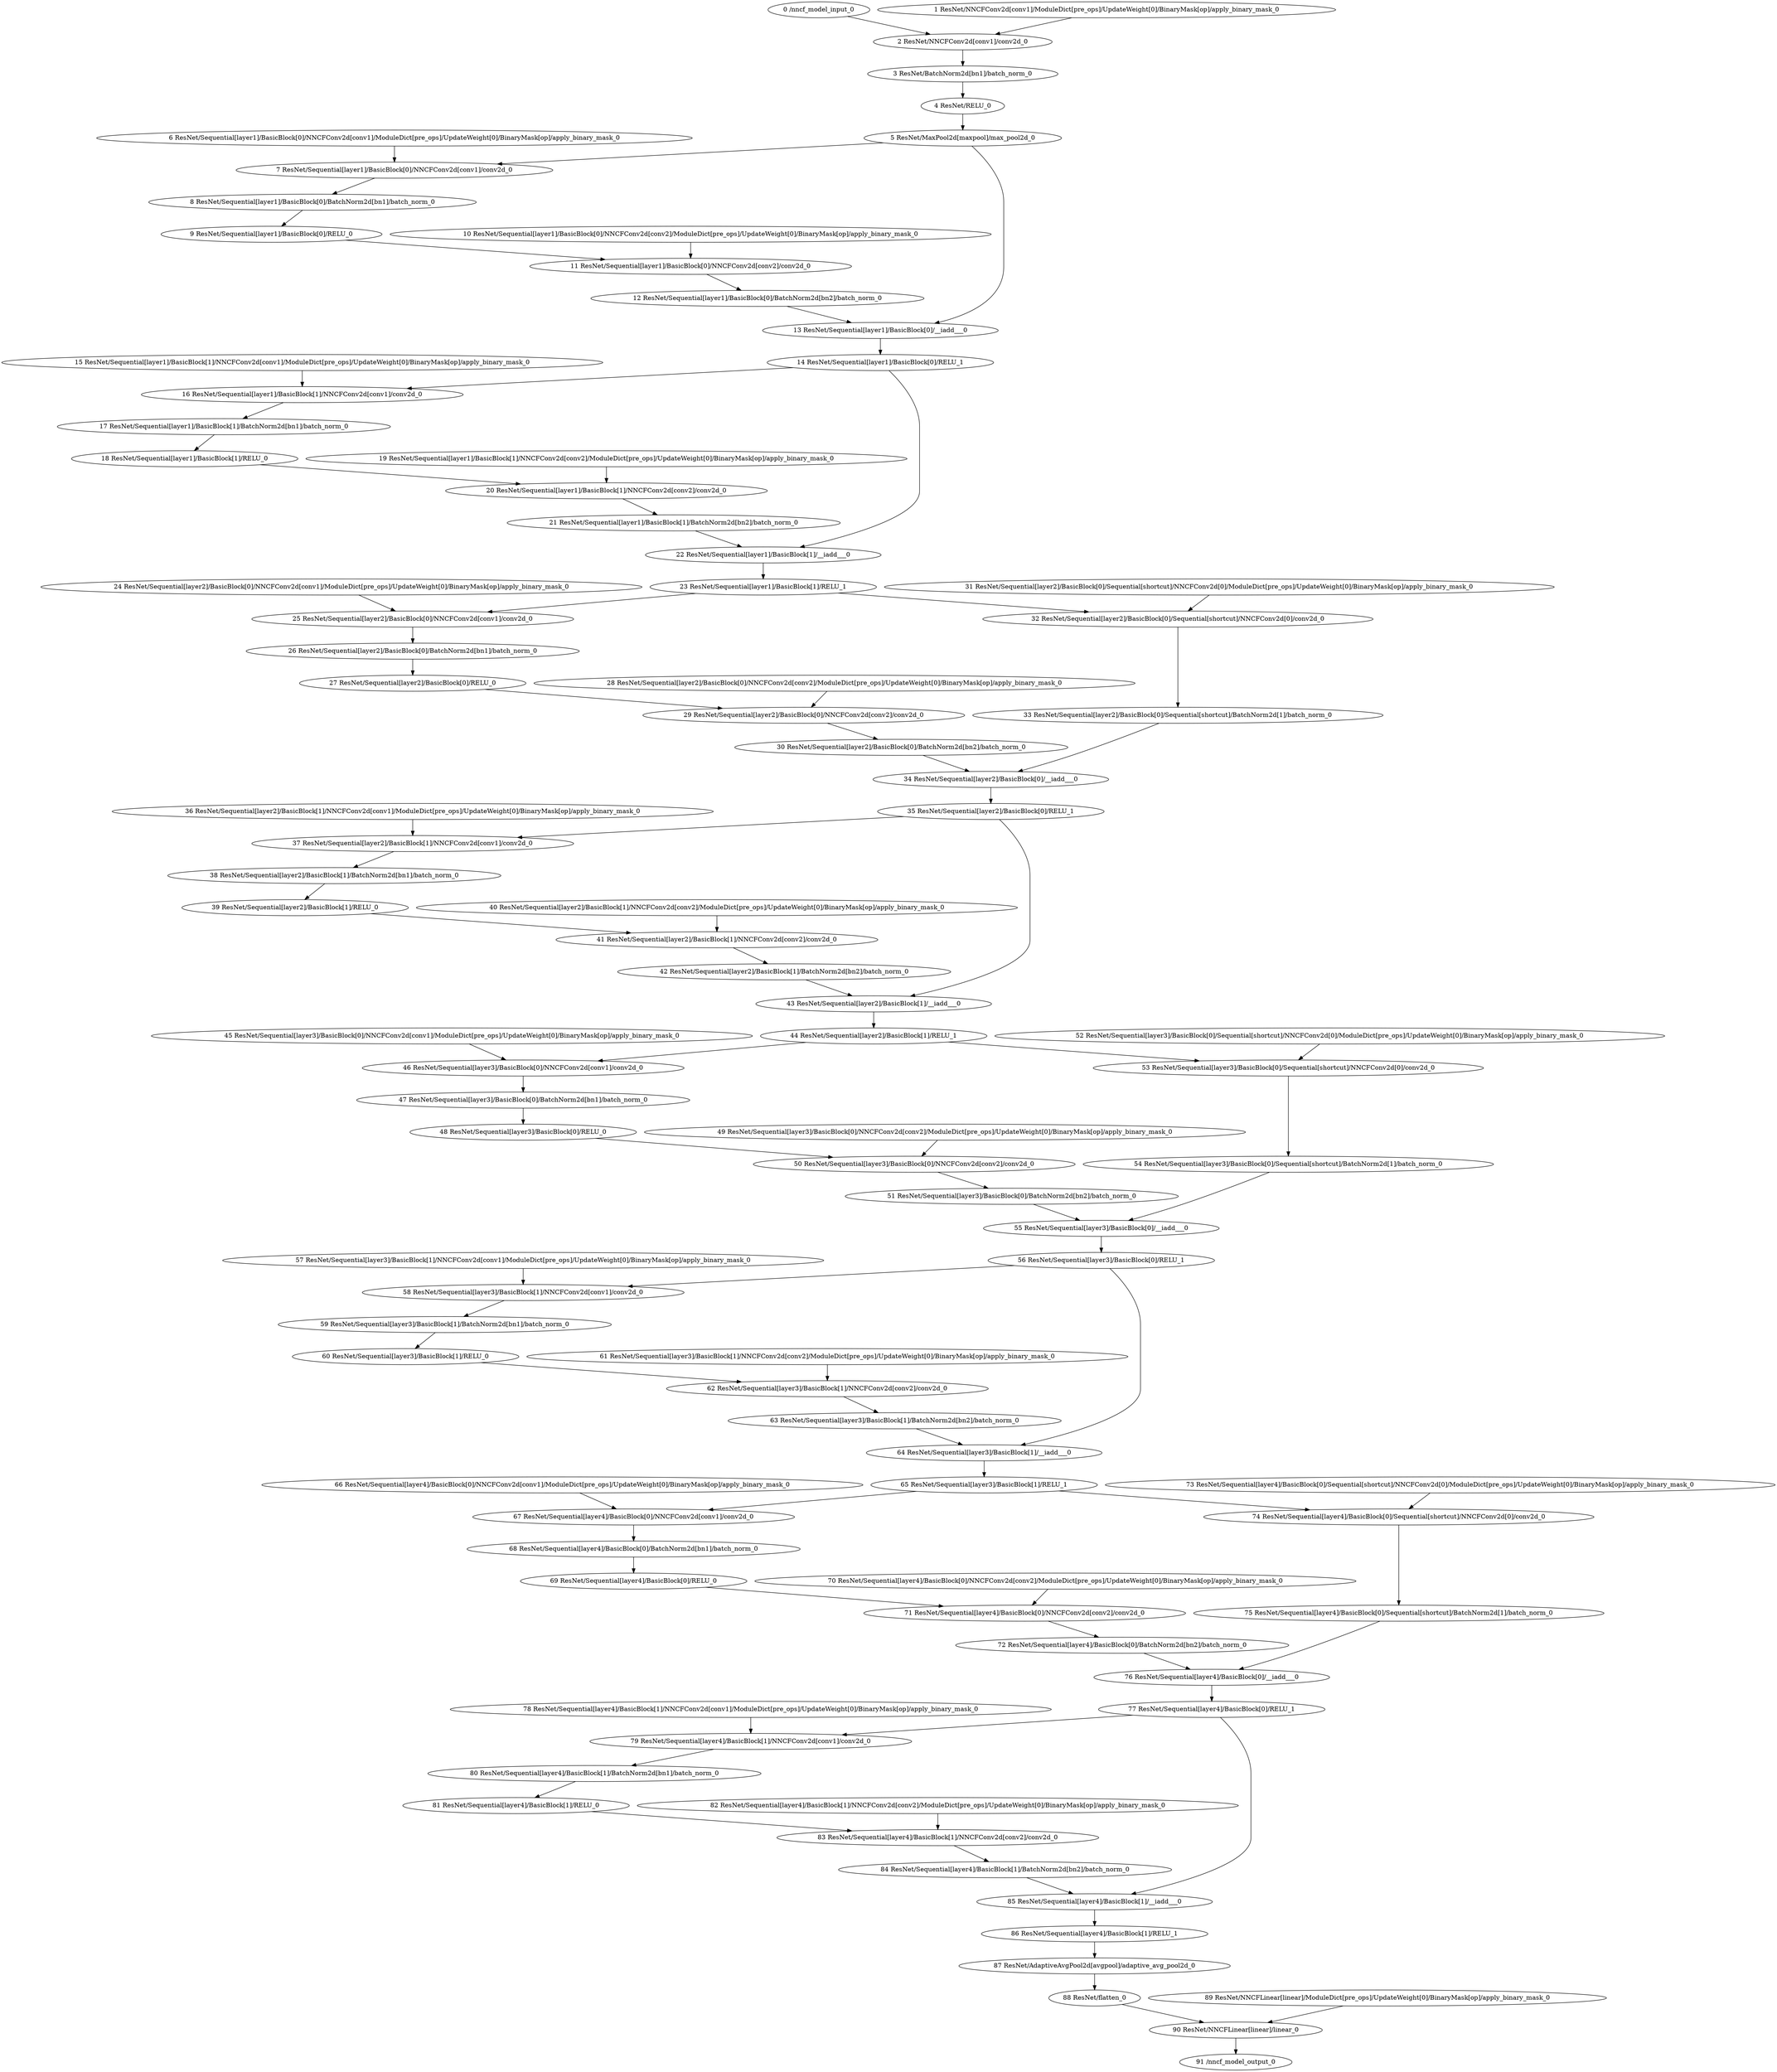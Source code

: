 strict digraph  {
"0 /nncf_model_input_0" [id=0, type=nncf_model_input];
"1 ResNet/NNCFConv2d[conv1]/ModuleDict[pre_ops]/UpdateWeight[0]/BinaryMask[op]/apply_binary_mask_0" [id=1, type=apply_binary_mask];
"2 ResNet/NNCFConv2d[conv1]/conv2d_0" [id=2, type=conv2d];
"3 ResNet/BatchNorm2d[bn1]/batch_norm_0" [id=3, type=batch_norm];
"4 ResNet/RELU_0" [id=4, type=RELU];
"5 ResNet/MaxPool2d[maxpool]/max_pool2d_0" [id=5, type=max_pool2d];
"6 ResNet/Sequential[layer1]/BasicBlock[0]/NNCFConv2d[conv1]/ModuleDict[pre_ops]/UpdateWeight[0]/BinaryMask[op]/apply_binary_mask_0" [id=6, type=apply_binary_mask];
"7 ResNet/Sequential[layer1]/BasicBlock[0]/NNCFConv2d[conv1]/conv2d_0" [id=7, type=conv2d];
"8 ResNet/Sequential[layer1]/BasicBlock[0]/BatchNorm2d[bn1]/batch_norm_0" [id=8, type=batch_norm];
"9 ResNet/Sequential[layer1]/BasicBlock[0]/RELU_0" [id=9, type=RELU];
"10 ResNet/Sequential[layer1]/BasicBlock[0]/NNCFConv2d[conv2]/ModuleDict[pre_ops]/UpdateWeight[0]/BinaryMask[op]/apply_binary_mask_0" [id=10, type=apply_binary_mask];
"11 ResNet/Sequential[layer1]/BasicBlock[0]/NNCFConv2d[conv2]/conv2d_0" [id=11, type=conv2d];
"12 ResNet/Sequential[layer1]/BasicBlock[0]/BatchNorm2d[bn2]/batch_norm_0" [id=12, type=batch_norm];
"13 ResNet/Sequential[layer1]/BasicBlock[0]/__iadd___0" [id=13, type=__iadd__];
"14 ResNet/Sequential[layer1]/BasicBlock[0]/RELU_1" [id=14, type=RELU];
"15 ResNet/Sequential[layer1]/BasicBlock[1]/NNCFConv2d[conv1]/ModuleDict[pre_ops]/UpdateWeight[0]/BinaryMask[op]/apply_binary_mask_0" [id=15, type=apply_binary_mask];
"16 ResNet/Sequential[layer1]/BasicBlock[1]/NNCFConv2d[conv1]/conv2d_0" [id=16, type=conv2d];
"17 ResNet/Sequential[layer1]/BasicBlock[1]/BatchNorm2d[bn1]/batch_norm_0" [id=17, type=batch_norm];
"18 ResNet/Sequential[layer1]/BasicBlock[1]/RELU_0" [id=18, type=RELU];
"19 ResNet/Sequential[layer1]/BasicBlock[1]/NNCFConv2d[conv2]/ModuleDict[pre_ops]/UpdateWeight[0]/BinaryMask[op]/apply_binary_mask_0" [id=19, type=apply_binary_mask];
"20 ResNet/Sequential[layer1]/BasicBlock[1]/NNCFConv2d[conv2]/conv2d_0" [id=20, type=conv2d];
"21 ResNet/Sequential[layer1]/BasicBlock[1]/BatchNorm2d[bn2]/batch_norm_0" [id=21, type=batch_norm];
"22 ResNet/Sequential[layer1]/BasicBlock[1]/__iadd___0" [id=22, type=__iadd__];
"23 ResNet/Sequential[layer1]/BasicBlock[1]/RELU_1" [id=23, type=RELU];
"24 ResNet/Sequential[layer2]/BasicBlock[0]/NNCFConv2d[conv1]/ModuleDict[pre_ops]/UpdateWeight[0]/BinaryMask[op]/apply_binary_mask_0" [id=24, type=apply_binary_mask];
"25 ResNet/Sequential[layer2]/BasicBlock[0]/NNCFConv2d[conv1]/conv2d_0" [id=25, type=conv2d];
"26 ResNet/Sequential[layer2]/BasicBlock[0]/BatchNorm2d[bn1]/batch_norm_0" [id=26, type=batch_norm];
"27 ResNet/Sequential[layer2]/BasicBlock[0]/RELU_0" [id=27, type=RELU];
"28 ResNet/Sequential[layer2]/BasicBlock[0]/NNCFConv2d[conv2]/ModuleDict[pre_ops]/UpdateWeight[0]/BinaryMask[op]/apply_binary_mask_0" [id=28, type=apply_binary_mask];
"29 ResNet/Sequential[layer2]/BasicBlock[0]/NNCFConv2d[conv2]/conv2d_0" [id=29, type=conv2d];
"30 ResNet/Sequential[layer2]/BasicBlock[0]/BatchNorm2d[bn2]/batch_norm_0" [id=30, type=batch_norm];
"31 ResNet/Sequential[layer2]/BasicBlock[0]/Sequential[shortcut]/NNCFConv2d[0]/ModuleDict[pre_ops]/UpdateWeight[0]/BinaryMask[op]/apply_binary_mask_0" [id=31, type=apply_binary_mask];
"32 ResNet/Sequential[layer2]/BasicBlock[0]/Sequential[shortcut]/NNCFConv2d[0]/conv2d_0" [id=32, type=conv2d];
"33 ResNet/Sequential[layer2]/BasicBlock[0]/Sequential[shortcut]/BatchNorm2d[1]/batch_norm_0" [id=33, type=batch_norm];
"34 ResNet/Sequential[layer2]/BasicBlock[0]/__iadd___0" [id=34, type=__iadd__];
"35 ResNet/Sequential[layer2]/BasicBlock[0]/RELU_1" [id=35, type=RELU];
"36 ResNet/Sequential[layer2]/BasicBlock[1]/NNCFConv2d[conv1]/ModuleDict[pre_ops]/UpdateWeight[0]/BinaryMask[op]/apply_binary_mask_0" [id=36, type=apply_binary_mask];
"37 ResNet/Sequential[layer2]/BasicBlock[1]/NNCFConv2d[conv1]/conv2d_0" [id=37, type=conv2d];
"38 ResNet/Sequential[layer2]/BasicBlock[1]/BatchNorm2d[bn1]/batch_norm_0" [id=38, type=batch_norm];
"39 ResNet/Sequential[layer2]/BasicBlock[1]/RELU_0" [id=39, type=RELU];
"40 ResNet/Sequential[layer2]/BasicBlock[1]/NNCFConv2d[conv2]/ModuleDict[pre_ops]/UpdateWeight[0]/BinaryMask[op]/apply_binary_mask_0" [id=40, type=apply_binary_mask];
"41 ResNet/Sequential[layer2]/BasicBlock[1]/NNCFConv2d[conv2]/conv2d_0" [id=41, type=conv2d];
"42 ResNet/Sequential[layer2]/BasicBlock[1]/BatchNorm2d[bn2]/batch_norm_0" [id=42, type=batch_norm];
"43 ResNet/Sequential[layer2]/BasicBlock[1]/__iadd___0" [id=43, type=__iadd__];
"44 ResNet/Sequential[layer2]/BasicBlock[1]/RELU_1" [id=44, type=RELU];
"45 ResNet/Sequential[layer3]/BasicBlock[0]/NNCFConv2d[conv1]/ModuleDict[pre_ops]/UpdateWeight[0]/BinaryMask[op]/apply_binary_mask_0" [id=45, type=apply_binary_mask];
"46 ResNet/Sequential[layer3]/BasicBlock[0]/NNCFConv2d[conv1]/conv2d_0" [id=46, type=conv2d];
"47 ResNet/Sequential[layer3]/BasicBlock[0]/BatchNorm2d[bn1]/batch_norm_0" [id=47, type=batch_norm];
"48 ResNet/Sequential[layer3]/BasicBlock[0]/RELU_0" [id=48, type=RELU];
"49 ResNet/Sequential[layer3]/BasicBlock[0]/NNCFConv2d[conv2]/ModuleDict[pre_ops]/UpdateWeight[0]/BinaryMask[op]/apply_binary_mask_0" [id=49, type=apply_binary_mask];
"50 ResNet/Sequential[layer3]/BasicBlock[0]/NNCFConv2d[conv2]/conv2d_0" [id=50, type=conv2d];
"51 ResNet/Sequential[layer3]/BasicBlock[0]/BatchNorm2d[bn2]/batch_norm_0" [id=51, type=batch_norm];
"52 ResNet/Sequential[layer3]/BasicBlock[0]/Sequential[shortcut]/NNCFConv2d[0]/ModuleDict[pre_ops]/UpdateWeight[0]/BinaryMask[op]/apply_binary_mask_0" [id=52, type=apply_binary_mask];
"53 ResNet/Sequential[layer3]/BasicBlock[0]/Sequential[shortcut]/NNCFConv2d[0]/conv2d_0" [id=53, type=conv2d];
"54 ResNet/Sequential[layer3]/BasicBlock[0]/Sequential[shortcut]/BatchNorm2d[1]/batch_norm_0" [id=54, type=batch_norm];
"55 ResNet/Sequential[layer3]/BasicBlock[0]/__iadd___0" [id=55, type=__iadd__];
"56 ResNet/Sequential[layer3]/BasicBlock[0]/RELU_1" [id=56, type=RELU];
"57 ResNet/Sequential[layer3]/BasicBlock[1]/NNCFConv2d[conv1]/ModuleDict[pre_ops]/UpdateWeight[0]/BinaryMask[op]/apply_binary_mask_0" [id=57, type=apply_binary_mask];
"58 ResNet/Sequential[layer3]/BasicBlock[1]/NNCFConv2d[conv1]/conv2d_0" [id=58, type=conv2d];
"59 ResNet/Sequential[layer3]/BasicBlock[1]/BatchNorm2d[bn1]/batch_norm_0" [id=59, type=batch_norm];
"60 ResNet/Sequential[layer3]/BasicBlock[1]/RELU_0" [id=60, type=RELU];
"61 ResNet/Sequential[layer3]/BasicBlock[1]/NNCFConv2d[conv2]/ModuleDict[pre_ops]/UpdateWeight[0]/BinaryMask[op]/apply_binary_mask_0" [id=61, type=apply_binary_mask];
"62 ResNet/Sequential[layer3]/BasicBlock[1]/NNCFConv2d[conv2]/conv2d_0" [id=62, type=conv2d];
"63 ResNet/Sequential[layer3]/BasicBlock[1]/BatchNorm2d[bn2]/batch_norm_0" [id=63, type=batch_norm];
"64 ResNet/Sequential[layer3]/BasicBlock[1]/__iadd___0" [id=64, type=__iadd__];
"65 ResNet/Sequential[layer3]/BasicBlock[1]/RELU_1" [id=65, type=RELU];
"66 ResNet/Sequential[layer4]/BasicBlock[0]/NNCFConv2d[conv1]/ModuleDict[pre_ops]/UpdateWeight[0]/BinaryMask[op]/apply_binary_mask_0" [id=66, type=apply_binary_mask];
"67 ResNet/Sequential[layer4]/BasicBlock[0]/NNCFConv2d[conv1]/conv2d_0" [id=67, type=conv2d];
"68 ResNet/Sequential[layer4]/BasicBlock[0]/BatchNorm2d[bn1]/batch_norm_0" [id=68, type=batch_norm];
"69 ResNet/Sequential[layer4]/BasicBlock[0]/RELU_0" [id=69, type=RELU];
"70 ResNet/Sequential[layer4]/BasicBlock[0]/NNCFConv2d[conv2]/ModuleDict[pre_ops]/UpdateWeight[0]/BinaryMask[op]/apply_binary_mask_0" [id=70, type=apply_binary_mask];
"71 ResNet/Sequential[layer4]/BasicBlock[0]/NNCFConv2d[conv2]/conv2d_0" [id=71, type=conv2d];
"72 ResNet/Sequential[layer4]/BasicBlock[0]/BatchNorm2d[bn2]/batch_norm_0" [id=72, type=batch_norm];
"73 ResNet/Sequential[layer4]/BasicBlock[0]/Sequential[shortcut]/NNCFConv2d[0]/ModuleDict[pre_ops]/UpdateWeight[0]/BinaryMask[op]/apply_binary_mask_0" [id=73, type=apply_binary_mask];
"74 ResNet/Sequential[layer4]/BasicBlock[0]/Sequential[shortcut]/NNCFConv2d[0]/conv2d_0" [id=74, type=conv2d];
"75 ResNet/Sequential[layer4]/BasicBlock[0]/Sequential[shortcut]/BatchNorm2d[1]/batch_norm_0" [id=75, type=batch_norm];
"76 ResNet/Sequential[layer4]/BasicBlock[0]/__iadd___0" [id=76, type=__iadd__];
"77 ResNet/Sequential[layer4]/BasicBlock[0]/RELU_1" [id=77, type=RELU];
"78 ResNet/Sequential[layer4]/BasicBlock[1]/NNCFConv2d[conv1]/ModuleDict[pre_ops]/UpdateWeight[0]/BinaryMask[op]/apply_binary_mask_0" [id=78, type=apply_binary_mask];
"79 ResNet/Sequential[layer4]/BasicBlock[1]/NNCFConv2d[conv1]/conv2d_0" [id=79, type=conv2d];
"80 ResNet/Sequential[layer4]/BasicBlock[1]/BatchNorm2d[bn1]/batch_norm_0" [id=80, type=batch_norm];
"81 ResNet/Sequential[layer4]/BasicBlock[1]/RELU_0" [id=81, type=RELU];
"82 ResNet/Sequential[layer4]/BasicBlock[1]/NNCFConv2d[conv2]/ModuleDict[pre_ops]/UpdateWeight[0]/BinaryMask[op]/apply_binary_mask_0" [id=82, type=apply_binary_mask];
"83 ResNet/Sequential[layer4]/BasicBlock[1]/NNCFConv2d[conv2]/conv2d_0" [id=83, type=conv2d];
"84 ResNet/Sequential[layer4]/BasicBlock[1]/BatchNorm2d[bn2]/batch_norm_0" [id=84, type=batch_norm];
"85 ResNet/Sequential[layer4]/BasicBlock[1]/__iadd___0" [id=85, type=__iadd__];
"86 ResNet/Sequential[layer4]/BasicBlock[1]/RELU_1" [id=86, type=RELU];
"87 ResNet/AdaptiveAvgPool2d[avgpool]/adaptive_avg_pool2d_0" [id=87, type=adaptive_avg_pool2d];
"88 ResNet/flatten_0" [id=88, type=flatten];
"89 ResNet/NNCFLinear[linear]/ModuleDict[pre_ops]/UpdateWeight[0]/BinaryMask[op]/apply_binary_mask_0" [id=89, type=apply_binary_mask];
"90 ResNet/NNCFLinear[linear]/linear_0" [id=90, type=linear];
"91 /nncf_model_output_0" [id=91, type=nncf_model_output];
"0 /nncf_model_input_0" -> "2 ResNet/NNCFConv2d[conv1]/conv2d_0";
"1 ResNet/NNCFConv2d[conv1]/ModuleDict[pre_ops]/UpdateWeight[0]/BinaryMask[op]/apply_binary_mask_0" -> "2 ResNet/NNCFConv2d[conv1]/conv2d_0";
"2 ResNet/NNCFConv2d[conv1]/conv2d_0" -> "3 ResNet/BatchNorm2d[bn1]/batch_norm_0";
"3 ResNet/BatchNorm2d[bn1]/batch_norm_0" -> "4 ResNet/RELU_0";
"4 ResNet/RELU_0" -> "5 ResNet/MaxPool2d[maxpool]/max_pool2d_0";
"5 ResNet/MaxPool2d[maxpool]/max_pool2d_0" -> "7 ResNet/Sequential[layer1]/BasicBlock[0]/NNCFConv2d[conv1]/conv2d_0";
"6 ResNet/Sequential[layer1]/BasicBlock[0]/NNCFConv2d[conv1]/ModuleDict[pre_ops]/UpdateWeight[0]/BinaryMask[op]/apply_binary_mask_0" -> "7 ResNet/Sequential[layer1]/BasicBlock[0]/NNCFConv2d[conv1]/conv2d_0";
"7 ResNet/Sequential[layer1]/BasicBlock[0]/NNCFConv2d[conv1]/conv2d_0" -> "8 ResNet/Sequential[layer1]/BasicBlock[0]/BatchNorm2d[bn1]/batch_norm_0";
"8 ResNet/Sequential[layer1]/BasicBlock[0]/BatchNorm2d[bn1]/batch_norm_0" -> "9 ResNet/Sequential[layer1]/BasicBlock[0]/RELU_0";
"5 ResNet/MaxPool2d[maxpool]/max_pool2d_0" -> "13 ResNet/Sequential[layer1]/BasicBlock[0]/__iadd___0";
"9 ResNet/Sequential[layer1]/BasicBlock[0]/RELU_0" -> "11 ResNet/Sequential[layer1]/BasicBlock[0]/NNCFConv2d[conv2]/conv2d_0";
"10 ResNet/Sequential[layer1]/BasicBlock[0]/NNCFConv2d[conv2]/ModuleDict[pre_ops]/UpdateWeight[0]/BinaryMask[op]/apply_binary_mask_0" -> "11 ResNet/Sequential[layer1]/BasicBlock[0]/NNCFConv2d[conv2]/conv2d_0";
"11 ResNet/Sequential[layer1]/BasicBlock[0]/NNCFConv2d[conv2]/conv2d_0" -> "12 ResNet/Sequential[layer1]/BasicBlock[0]/BatchNorm2d[bn2]/batch_norm_0";
"12 ResNet/Sequential[layer1]/BasicBlock[0]/BatchNorm2d[bn2]/batch_norm_0" -> "13 ResNet/Sequential[layer1]/BasicBlock[0]/__iadd___0";
"13 ResNet/Sequential[layer1]/BasicBlock[0]/__iadd___0" -> "14 ResNet/Sequential[layer1]/BasicBlock[0]/RELU_1";
"14 ResNet/Sequential[layer1]/BasicBlock[0]/RELU_1" -> "16 ResNet/Sequential[layer1]/BasicBlock[1]/NNCFConv2d[conv1]/conv2d_0";
"14 ResNet/Sequential[layer1]/BasicBlock[0]/RELU_1" -> "22 ResNet/Sequential[layer1]/BasicBlock[1]/__iadd___0";
"15 ResNet/Sequential[layer1]/BasicBlock[1]/NNCFConv2d[conv1]/ModuleDict[pre_ops]/UpdateWeight[0]/BinaryMask[op]/apply_binary_mask_0" -> "16 ResNet/Sequential[layer1]/BasicBlock[1]/NNCFConv2d[conv1]/conv2d_0";
"16 ResNet/Sequential[layer1]/BasicBlock[1]/NNCFConv2d[conv1]/conv2d_0" -> "17 ResNet/Sequential[layer1]/BasicBlock[1]/BatchNorm2d[bn1]/batch_norm_0";
"17 ResNet/Sequential[layer1]/BasicBlock[1]/BatchNorm2d[bn1]/batch_norm_0" -> "18 ResNet/Sequential[layer1]/BasicBlock[1]/RELU_0";
"18 ResNet/Sequential[layer1]/BasicBlock[1]/RELU_0" -> "20 ResNet/Sequential[layer1]/BasicBlock[1]/NNCFConv2d[conv2]/conv2d_0";
"19 ResNet/Sequential[layer1]/BasicBlock[1]/NNCFConv2d[conv2]/ModuleDict[pre_ops]/UpdateWeight[0]/BinaryMask[op]/apply_binary_mask_0" -> "20 ResNet/Sequential[layer1]/BasicBlock[1]/NNCFConv2d[conv2]/conv2d_0";
"20 ResNet/Sequential[layer1]/BasicBlock[1]/NNCFConv2d[conv2]/conv2d_0" -> "21 ResNet/Sequential[layer1]/BasicBlock[1]/BatchNorm2d[bn2]/batch_norm_0";
"21 ResNet/Sequential[layer1]/BasicBlock[1]/BatchNorm2d[bn2]/batch_norm_0" -> "22 ResNet/Sequential[layer1]/BasicBlock[1]/__iadd___0";
"22 ResNet/Sequential[layer1]/BasicBlock[1]/__iadd___0" -> "23 ResNet/Sequential[layer1]/BasicBlock[1]/RELU_1";
"23 ResNet/Sequential[layer1]/BasicBlock[1]/RELU_1" -> "25 ResNet/Sequential[layer2]/BasicBlock[0]/NNCFConv2d[conv1]/conv2d_0";
"23 ResNet/Sequential[layer1]/BasicBlock[1]/RELU_1" -> "32 ResNet/Sequential[layer2]/BasicBlock[0]/Sequential[shortcut]/NNCFConv2d[0]/conv2d_0";
"24 ResNet/Sequential[layer2]/BasicBlock[0]/NNCFConv2d[conv1]/ModuleDict[pre_ops]/UpdateWeight[0]/BinaryMask[op]/apply_binary_mask_0" -> "25 ResNet/Sequential[layer2]/BasicBlock[0]/NNCFConv2d[conv1]/conv2d_0";
"25 ResNet/Sequential[layer2]/BasicBlock[0]/NNCFConv2d[conv1]/conv2d_0" -> "26 ResNet/Sequential[layer2]/BasicBlock[0]/BatchNorm2d[bn1]/batch_norm_0";
"26 ResNet/Sequential[layer2]/BasicBlock[0]/BatchNorm2d[bn1]/batch_norm_0" -> "27 ResNet/Sequential[layer2]/BasicBlock[0]/RELU_0";
"27 ResNet/Sequential[layer2]/BasicBlock[0]/RELU_0" -> "29 ResNet/Sequential[layer2]/BasicBlock[0]/NNCFConv2d[conv2]/conv2d_0";
"28 ResNet/Sequential[layer2]/BasicBlock[0]/NNCFConv2d[conv2]/ModuleDict[pre_ops]/UpdateWeight[0]/BinaryMask[op]/apply_binary_mask_0" -> "29 ResNet/Sequential[layer2]/BasicBlock[0]/NNCFConv2d[conv2]/conv2d_0";
"29 ResNet/Sequential[layer2]/BasicBlock[0]/NNCFConv2d[conv2]/conv2d_0" -> "30 ResNet/Sequential[layer2]/BasicBlock[0]/BatchNorm2d[bn2]/batch_norm_0";
"30 ResNet/Sequential[layer2]/BasicBlock[0]/BatchNorm2d[bn2]/batch_norm_0" -> "34 ResNet/Sequential[layer2]/BasicBlock[0]/__iadd___0";
"31 ResNet/Sequential[layer2]/BasicBlock[0]/Sequential[shortcut]/NNCFConv2d[0]/ModuleDict[pre_ops]/UpdateWeight[0]/BinaryMask[op]/apply_binary_mask_0" -> "32 ResNet/Sequential[layer2]/BasicBlock[0]/Sequential[shortcut]/NNCFConv2d[0]/conv2d_0";
"32 ResNet/Sequential[layer2]/BasicBlock[0]/Sequential[shortcut]/NNCFConv2d[0]/conv2d_0" -> "33 ResNet/Sequential[layer2]/BasicBlock[0]/Sequential[shortcut]/BatchNorm2d[1]/batch_norm_0";
"33 ResNet/Sequential[layer2]/BasicBlock[0]/Sequential[shortcut]/BatchNorm2d[1]/batch_norm_0" -> "34 ResNet/Sequential[layer2]/BasicBlock[0]/__iadd___0";
"34 ResNet/Sequential[layer2]/BasicBlock[0]/__iadd___0" -> "35 ResNet/Sequential[layer2]/BasicBlock[0]/RELU_1";
"35 ResNet/Sequential[layer2]/BasicBlock[0]/RELU_1" -> "37 ResNet/Sequential[layer2]/BasicBlock[1]/NNCFConv2d[conv1]/conv2d_0";
"35 ResNet/Sequential[layer2]/BasicBlock[0]/RELU_1" -> "43 ResNet/Sequential[layer2]/BasicBlock[1]/__iadd___0";
"36 ResNet/Sequential[layer2]/BasicBlock[1]/NNCFConv2d[conv1]/ModuleDict[pre_ops]/UpdateWeight[0]/BinaryMask[op]/apply_binary_mask_0" -> "37 ResNet/Sequential[layer2]/BasicBlock[1]/NNCFConv2d[conv1]/conv2d_0";
"37 ResNet/Sequential[layer2]/BasicBlock[1]/NNCFConv2d[conv1]/conv2d_0" -> "38 ResNet/Sequential[layer2]/BasicBlock[1]/BatchNorm2d[bn1]/batch_norm_0";
"38 ResNet/Sequential[layer2]/BasicBlock[1]/BatchNorm2d[bn1]/batch_norm_0" -> "39 ResNet/Sequential[layer2]/BasicBlock[1]/RELU_0";
"39 ResNet/Sequential[layer2]/BasicBlock[1]/RELU_0" -> "41 ResNet/Sequential[layer2]/BasicBlock[1]/NNCFConv2d[conv2]/conv2d_0";
"40 ResNet/Sequential[layer2]/BasicBlock[1]/NNCFConv2d[conv2]/ModuleDict[pre_ops]/UpdateWeight[0]/BinaryMask[op]/apply_binary_mask_0" -> "41 ResNet/Sequential[layer2]/BasicBlock[1]/NNCFConv2d[conv2]/conv2d_0";
"41 ResNet/Sequential[layer2]/BasicBlock[1]/NNCFConv2d[conv2]/conv2d_0" -> "42 ResNet/Sequential[layer2]/BasicBlock[1]/BatchNorm2d[bn2]/batch_norm_0";
"42 ResNet/Sequential[layer2]/BasicBlock[1]/BatchNorm2d[bn2]/batch_norm_0" -> "43 ResNet/Sequential[layer2]/BasicBlock[1]/__iadd___0";
"43 ResNet/Sequential[layer2]/BasicBlock[1]/__iadd___0" -> "44 ResNet/Sequential[layer2]/BasicBlock[1]/RELU_1";
"44 ResNet/Sequential[layer2]/BasicBlock[1]/RELU_1" -> "46 ResNet/Sequential[layer3]/BasicBlock[0]/NNCFConv2d[conv1]/conv2d_0";
"44 ResNet/Sequential[layer2]/BasicBlock[1]/RELU_1" -> "53 ResNet/Sequential[layer3]/BasicBlock[0]/Sequential[shortcut]/NNCFConv2d[0]/conv2d_0";
"45 ResNet/Sequential[layer3]/BasicBlock[0]/NNCFConv2d[conv1]/ModuleDict[pre_ops]/UpdateWeight[0]/BinaryMask[op]/apply_binary_mask_0" -> "46 ResNet/Sequential[layer3]/BasicBlock[0]/NNCFConv2d[conv1]/conv2d_0";
"46 ResNet/Sequential[layer3]/BasicBlock[0]/NNCFConv2d[conv1]/conv2d_0" -> "47 ResNet/Sequential[layer3]/BasicBlock[0]/BatchNorm2d[bn1]/batch_norm_0";
"47 ResNet/Sequential[layer3]/BasicBlock[0]/BatchNorm2d[bn1]/batch_norm_0" -> "48 ResNet/Sequential[layer3]/BasicBlock[0]/RELU_0";
"48 ResNet/Sequential[layer3]/BasicBlock[0]/RELU_0" -> "50 ResNet/Sequential[layer3]/BasicBlock[0]/NNCFConv2d[conv2]/conv2d_0";
"49 ResNet/Sequential[layer3]/BasicBlock[0]/NNCFConv2d[conv2]/ModuleDict[pre_ops]/UpdateWeight[0]/BinaryMask[op]/apply_binary_mask_0" -> "50 ResNet/Sequential[layer3]/BasicBlock[0]/NNCFConv2d[conv2]/conv2d_0";
"50 ResNet/Sequential[layer3]/BasicBlock[0]/NNCFConv2d[conv2]/conv2d_0" -> "51 ResNet/Sequential[layer3]/BasicBlock[0]/BatchNorm2d[bn2]/batch_norm_0";
"51 ResNet/Sequential[layer3]/BasicBlock[0]/BatchNorm2d[bn2]/batch_norm_0" -> "55 ResNet/Sequential[layer3]/BasicBlock[0]/__iadd___0";
"52 ResNet/Sequential[layer3]/BasicBlock[0]/Sequential[shortcut]/NNCFConv2d[0]/ModuleDict[pre_ops]/UpdateWeight[0]/BinaryMask[op]/apply_binary_mask_0" -> "53 ResNet/Sequential[layer3]/BasicBlock[0]/Sequential[shortcut]/NNCFConv2d[0]/conv2d_0";
"53 ResNet/Sequential[layer3]/BasicBlock[0]/Sequential[shortcut]/NNCFConv2d[0]/conv2d_0" -> "54 ResNet/Sequential[layer3]/BasicBlock[0]/Sequential[shortcut]/BatchNorm2d[1]/batch_norm_0";
"54 ResNet/Sequential[layer3]/BasicBlock[0]/Sequential[shortcut]/BatchNorm2d[1]/batch_norm_0" -> "55 ResNet/Sequential[layer3]/BasicBlock[0]/__iadd___0";
"55 ResNet/Sequential[layer3]/BasicBlock[0]/__iadd___0" -> "56 ResNet/Sequential[layer3]/BasicBlock[0]/RELU_1";
"56 ResNet/Sequential[layer3]/BasicBlock[0]/RELU_1" -> "58 ResNet/Sequential[layer3]/BasicBlock[1]/NNCFConv2d[conv1]/conv2d_0";
"56 ResNet/Sequential[layer3]/BasicBlock[0]/RELU_1" -> "64 ResNet/Sequential[layer3]/BasicBlock[1]/__iadd___0";
"57 ResNet/Sequential[layer3]/BasicBlock[1]/NNCFConv2d[conv1]/ModuleDict[pre_ops]/UpdateWeight[0]/BinaryMask[op]/apply_binary_mask_0" -> "58 ResNet/Sequential[layer3]/BasicBlock[1]/NNCFConv2d[conv1]/conv2d_0";
"58 ResNet/Sequential[layer3]/BasicBlock[1]/NNCFConv2d[conv1]/conv2d_0" -> "59 ResNet/Sequential[layer3]/BasicBlock[1]/BatchNorm2d[bn1]/batch_norm_0";
"59 ResNet/Sequential[layer3]/BasicBlock[1]/BatchNorm2d[bn1]/batch_norm_0" -> "60 ResNet/Sequential[layer3]/BasicBlock[1]/RELU_0";
"60 ResNet/Sequential[layer3]/BasicBlock[1]/RELU_0" -> "62 ResNet/Sequential[layer3]/BasicBlock[1]/NNCFConv2d[conv2]/conv2d_0";
"61 ResNet/Sequential[layer3]/BasicBlock[1]/NNCFConv2d[conv2]/ModuleDict[pre_ops]/UpdateWeight[0]/BinaryMask[op]/apply_binary_mask_0" -> "62 ResNet/Sequential[layer3]/BasicBlock[1]/NNCFConv2d[conv2]/conv2d_0";
"62 ResNet/Sequential[layer3]/BasicBlock[1]/NNCFConv2d[conv2]/conv2d_0" -> "63 ResNet/Sequential[layer3]/BasicBlock[1]/BatchNorm2d[bn2]/batch_norm_0";
"63 ResNet/Sequential[layer3]/BasicBlock[1]/BatchNorm2d[bn2]/batch_norm_0" -> "64 ResNet/Sequential[layer3]/BasicBlock[1]/__iadd___0";
"64 ResNet/Sequential[layer3]/BasicBlock[1]/__iadd___0" -> "65 ResNet/Sequential[layer3]/BasicBlock[1]/RELU_1";
"65 ResNet/Sequential[layer3]/BasicBlock[1]/RELU_1" -> "67 ResNet/Sequential[layer4]/BasicBlock[0]/NNCFConv2d[conv1]/conv2d_0";
"65 ResNet/Sequential[layer3]/BasicBlock[1]/RELU_1" -> "74 ResNet/Sequential[layer4]/BasicBlock[0]/Sequential[shortcut]/NNCFConv2d[0]/conv2d_0";
"66 ResNet/Sequential[layer4]/BasicBlock[0]/NNCFConv2d[conv1]/ModuleDict[pre_ops]/UpdateWeight[0]/BinaryMask[op]/apply_binary_mask_0" -> "67 ResNet/Sequential[layer4]/BasicBlock[0]/NNCFConv2d[conv1]/conv2d_0";
"67 ResNet/Sequential[layer4]/BasicBlock[0]/NNCFConv2d[conv1]/conv2d_0" -> "68 ResNet/Sequential[layer4]/BasicBlock[0]/BatchNorm2d[bn1]/batch_norm_0";
"68 ResNet/Sequential[layer4]/BasicBlock[0]/BatchNorm2d[bn1]/batch_norm_0" -> "69 ResNet/Sequential[layer4]/BasicBlock[0]/RELU_0";
"69 ResNet/Sequential[layer4]/BasicBlock[0]/RELU_0" -> "71 ResNet/Sequential[layer4]/BasicBlock[0]/NNCFConv2d[conv2]/conv2d_0";
"70 ResNet/Sequential[layer4]/BasicBlock[0]/NNCFConv2d[conv2]/ModuleDict[pre_ops]/UpdateWeight[0]/BinaryMask[op]/apply_binary_mask_0" -> "71 ResNet/Sequential[layer4]/BasicBlock[0]/NNCFConv2d[conv2]/conv2d_0";
"71 ResNet/Sequential[layer4]/BasicBlock[0]/NNCFConv2d[conv2]/conv2d_0" -> "72 ResNet/Sequential[layer4]/BasicBlock[0]/BatchNorm2d[bn2]/batch_norm_0";
"72 ResNet/Sequential[layer4]/BasicBlock[0]/BatchNorm2d[bn2]/batch_norm_0" -> "76 ResNet/Sequential[layer4]/BasicBlock[0]/__iadd___0";
"73 ResNet/Sequential[layer4]/BasicBlock[0]/Sequential[shortcut]/NNCFConv2d[0]/ModuleDict[pre_ops]/UpdateWeight[0]/BinaryMask[op]/apply_binary_mask_0" -> "74 ResNet/Sequential[layer4]/BasicBlock[0]/Sequential[shortcut]/NNCFConv2d[0]/conv2d_0";
"74 ResNet/Sequential[layer4]/BasicBlock[0]/Sequential[shortcut]/NNCFConv2d[0]/conv2d_0" -> "75 ResNet/Sequential[layer4]/BasicBlock[0]/Sequential[shortcut]/BatchNorm2d[1]/batch_norm_0";
"75 ResNet/Sequential[layer4]/BasicBlock[0]/Sequential[shortcut]/BatchNorm2d[1]/batch_norm_0" -> "76 ResNet/Sequential[layer4]/BasicBlock[0]/__iadd___0";
"76 ResNet/Sequential[layer4]/BasicBlock[0]/__iadd___0" -> "77 ResNet/Sequential[layer4]/BasicBlock[0]/RELU_1";
"77 ResNet/Sequential[layer4]/BasicBlock[0]/RELU_1" -> "79 ResNet/Sequential[layer4]/BasicBlock[1]/NNCFConv2d[conv1]/conv2d_0";
"77 ResNet/Sequential[layer4]/BasicBlock[0]/RELU_1" -> "85 ResNet/Sequential[layer4]/BasicBlock[1]/__iadd___0";
"78 ResNet/Sequential[layer4]/BasicBlock[1]/NNCFConv2d[conv1]/ModuleDict[pre_ops]/UpdateWeight[0]/BinaryMask[op]/apply_binary_mask_0" -> "79 ResNet/Sequential[layer4]/BasicBlock[1]/NNCFConv2d[conv1]/conv2d_0";
"79 ResNet/Sequential[layer4]/BasicBlock[1]/NNCFConv2d[conv1]/conv2d_0" -> "80 ResNet/Sequential[layer4]/BasicBlock[1]/BatchNorm2d[bn1]/batch_norm_0";
"80 ResNet/Sequential[layer4]/BasicBlock[1]/BatchNorm2d[bn1]/batch_norm_0" -> "81 ResNet/Sequential[layer4]/BasicBlock[1]/RELU_0";
"81 ResNet/Sequential[layer4]/BasicBlock[1]/RELU_0" -> "83 ResNet/Sequential[layer4]/BasicBlock[1]/NNCFConv2d[conv2]/conv2d_0";
"82 ResNet/Sequential[layer4]/BasicBlock[1]/NNCFConv2d[conv2]/ModuleDict[pre_ops]/UpdateWeight[0]/BinaryMask[op]/apply_binary_mask_0" -> "83 ResNet/Sequential[layer4]/BasicBlock[1]/NNCFConv2d[conv2]/conv2d_0";
"83 ResNet/Sequential[layer4]/BasicBlock[1]/NNCFConv2d[conv2]/conv2d_0" -> "84 ResNet/Sequential[layer4]/BasicBlock[1]/BatchNorm2d[bn2]/batch_norm_0";
"84 ResNet/Sequential[layer4]/BasicBlock[1]/BatchNorm2d[bn2]/batch_norm_0" -> "85 ResNet/Sequential[layer4]/BasicBlock[1]/__iadd___0";
"85 ResNet/Sequential[layer4]/BasicBlock[1]/__iadd___0" -> "86 ResNet/Sequential[layer4]/BasicBlock[1]/RELU_1";
"86 ResNet/Sequential[layer4]/BasicBlock[1]/RELU_1" -> "87 ResNet/AdaptiveAvgPool2d[avgpool]/adaptive_avg_pool2d_0";
"87 ResNet/AdaptiveAvgPool2d[avgpool]/adaptive_avg_pool2d_0" -> "88 ResNet/flatten_0";
"88 ResNet/flatten_0" -> "90 ResNet/NNCFLinear[linear]/linear_0";
"89 ResNet/NNCFLinear[linear]/ModuleDict[pre_ops]/UpdateWeight[0]/BinaryMask[op]/apply_binary_mask_0" -> "90 ResNet/NNCFLinear[linear]/linear_0";
"90 ResNet/NNCFLinear[linear]/linear_0" -> "91 /nncf_model_output_0";
}

